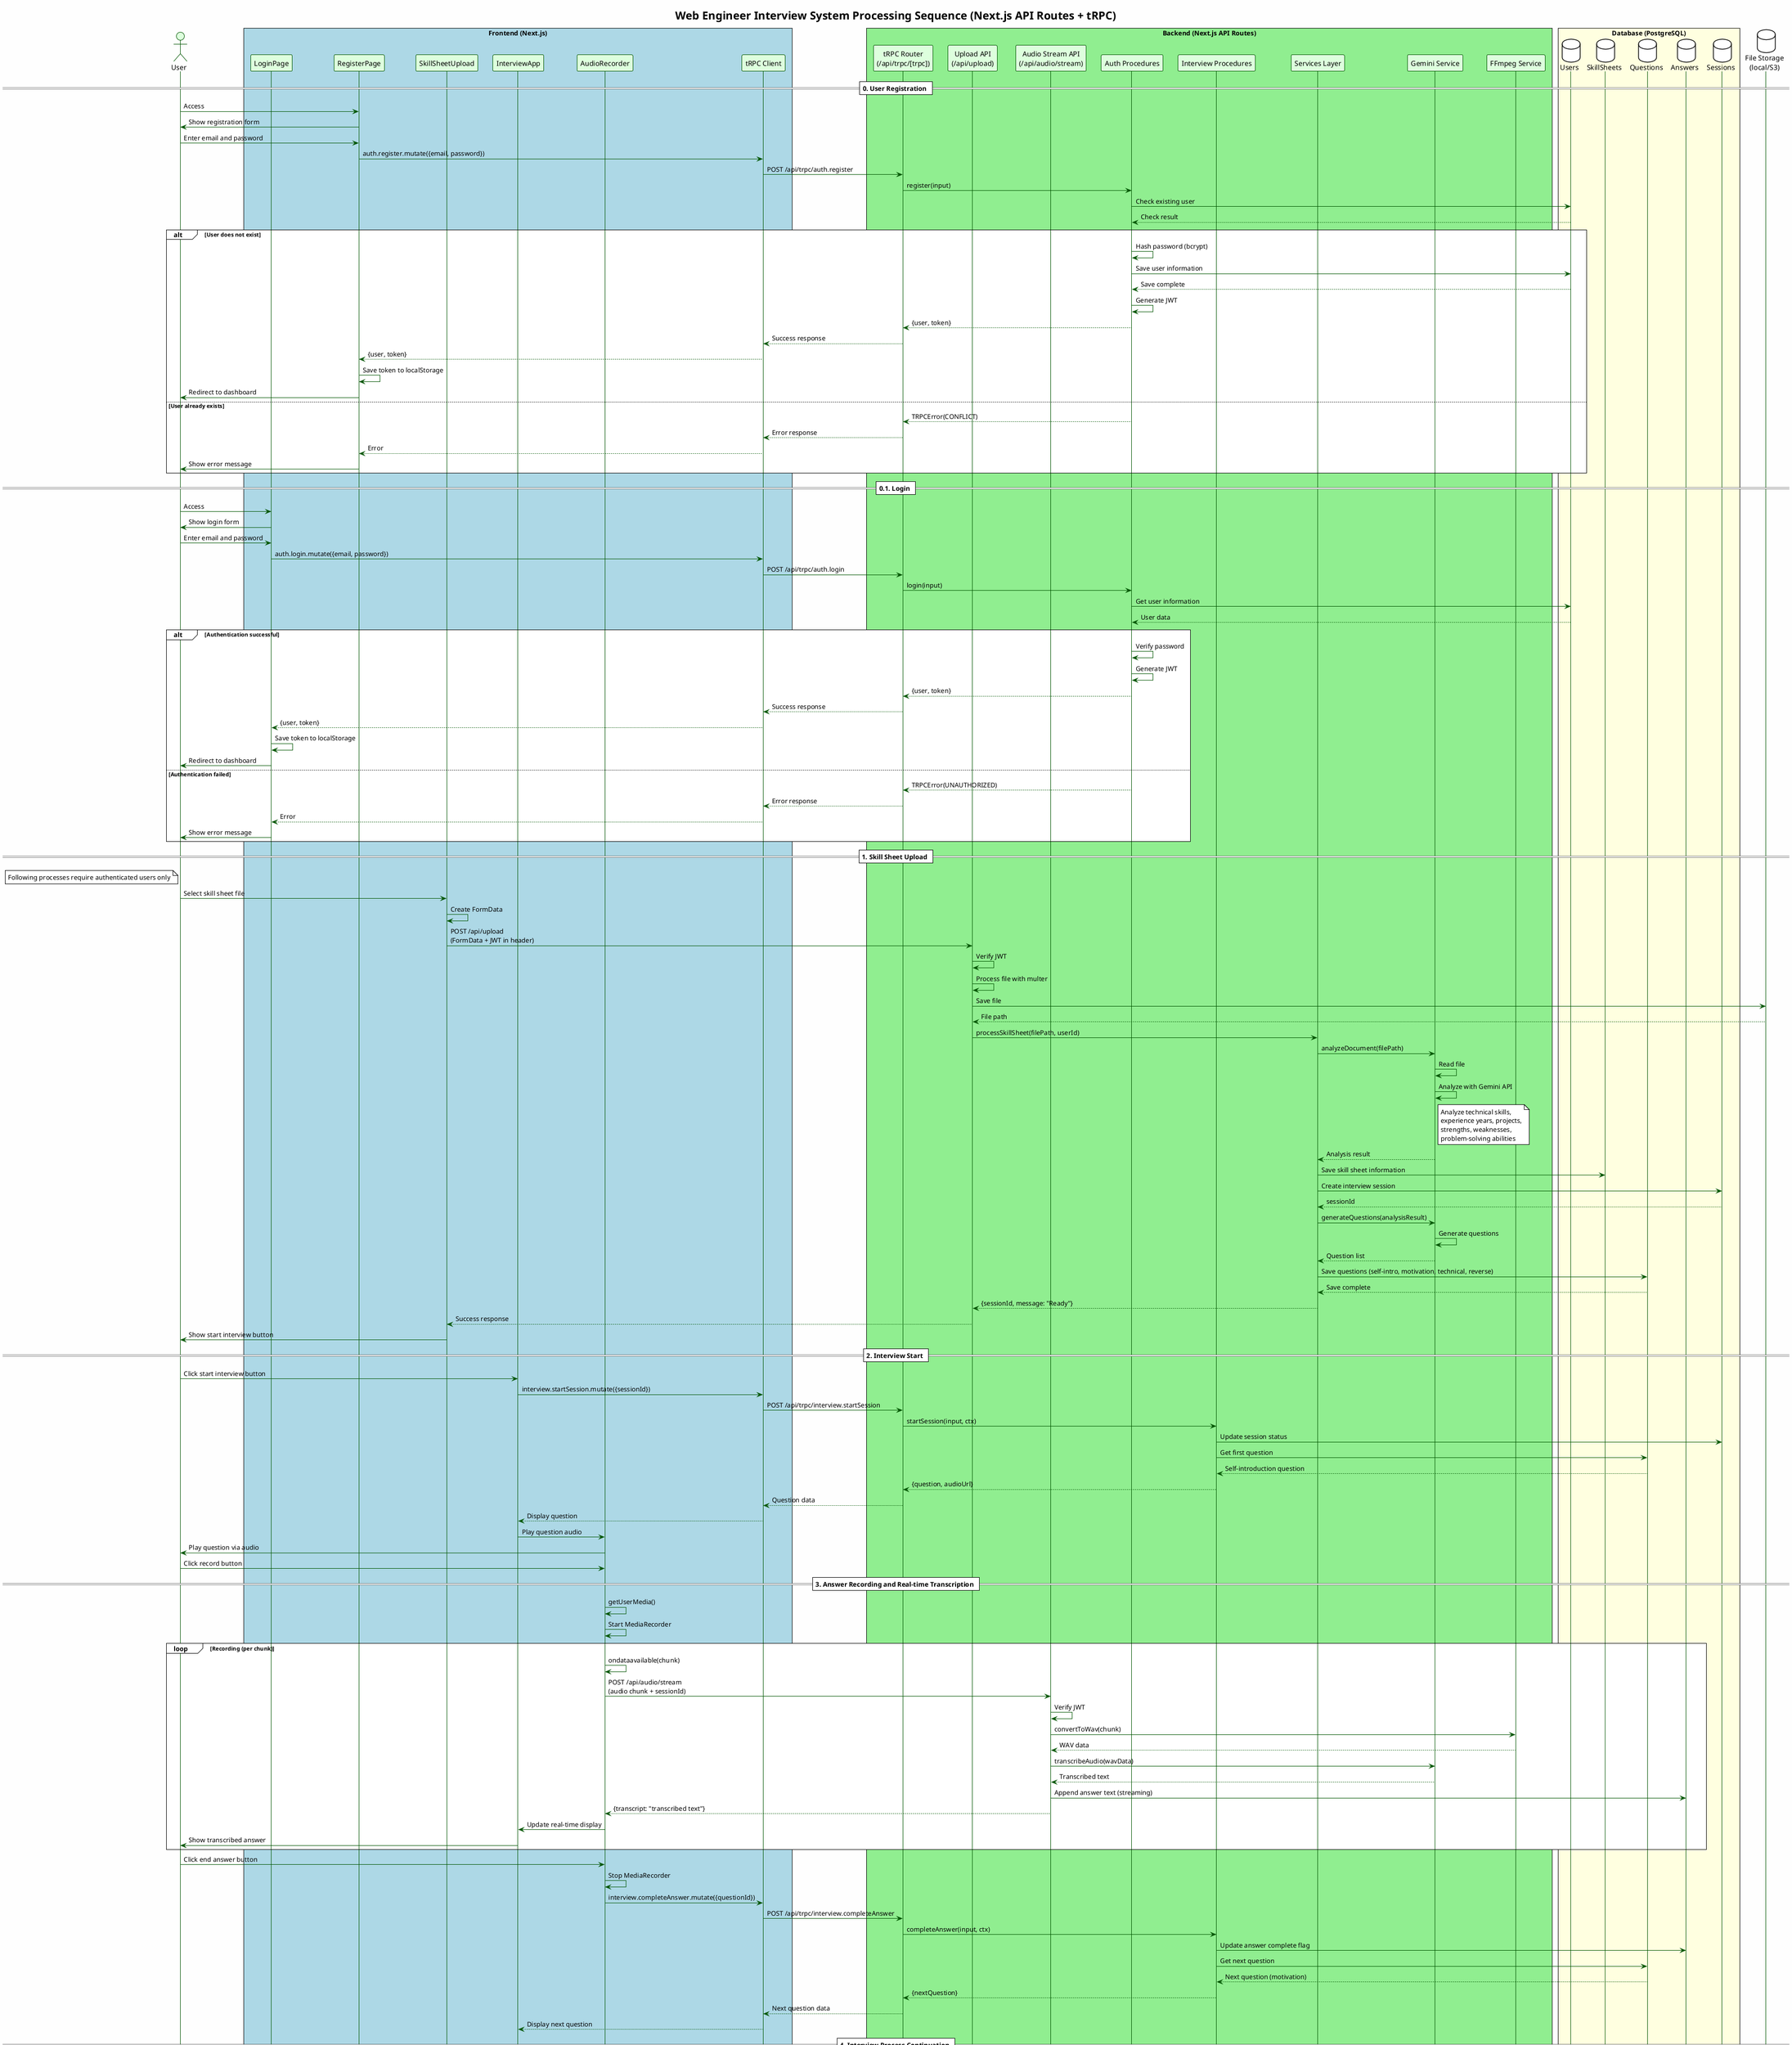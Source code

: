 @startuml web_engineer_interview_system_APIRoutes_tRPC
!theme plain
skinparam backgroundColor #FEFEFE
skinparam sequence {
    ArrowColor #005500
    ActorBorderColor #005500
    LifeLineBorderColor #005500
    ParticipantBorderColor #005500
    ParticipantBackgroundColor #DDFFDD
    ActorBackgroundColor #DDFFDD
}

title Web Engineer Interview System Processing Sequence (Next.js API Routes + tRPC)

actor "User" as User
box "Frontend (Next.js)" #LightBlue
    participant "LoginPage" as LoginPage
    participant "RegisterPage" as RegisterPage
    participant "SkillSheetUpload" as UploadComponent
    participant "InterviewApp" as InterviewApp
    participant "AudioRecorder" as AudioRecorder
    participant "tRPC Client" as tRPCClient
end box

box "Backend (Next.js API Routes)" #LightGreen
    participant "tRPC Router\n(/api/trpc/[trpc])" as tRPCRouter
    participant "Upload API\n(/api/upload)" as UploadAPI
    participant "Audio Stream API\n(/api/audio/stream)" as AudioAPI
    participant "Auth Procedures" as AuthProc
    participant "Interview Procedures" as InterviewProc
    participant "Services Layer" as Services
    participant "Gemini Service" as GeminiService
    participant "FFmpeg Service" as FFmpegService
end box

box "Database (PostgreSQL)" #LightYellow
    database "Users" as UserDB
    database "SkillSheets" as SkillDB
    database "Questions" as QuestionDB
    database "Answers" as AnswerDB
    database "Sessions" as SessionDB
end box

database "File Storage\n(local/S3)" as FileStorage

== 0. User Registration ==
User -> RegisterPage: Access
RegisterPage -> User: Show registration form
User -> RegisterPage: Enter email and password
RegisterPage -> tRPCClient: auth.register.mutate({email, password})
tRPCClient -> tRPCRouter: POST /api/trpc/auth.register
tRPCRouter -> AuthProc: register(input)
AuthProc -> UserDB: Check existing user
UserDB --> AuthProc: Check result

alt User does not exist
    AuthProc -> AuthProc: Hash password (bcrypt)
    AuthProc -> UserDB: Save user information
    UserDB --> AuthProc: Save complete
    AuthProc -> AuthProc: Generate JWT
    AuthProc --> tRPCRouter: {user, token}
    tRPCRouter --> tRPCClient: Success response
    tRPCClient --> RegisterPage: {user, token}
    RegisterPage -> RegisterPage: Save token to localStorage
    RegisterPage -> User: Redirect to dashboard
else User already exists
    AuthProc --> tRPCRouter: TRPCError(CONFLICT)
    tRPCRouter --> tRPCClient: Error response
    tRPCClient --> RegisterPage: Error
    RegisterPage -> User: Show error message
end

== 0.1. Login ==
User -> LoginPage: Access
LoginPage -> User: Show login form
User -> LoginPage: Enter email and password
LoginPage -> tRPCClient: auth.login.mutate({email, password})
tRPCClient -> tRPCRouter: POST /api/trpc/auth.login
tRPCRouter -> AuthProc: login(input)
AuthProc -> UserDB: Get user information
UserDB --> AuthProc: User data

alt Authentication successful
    AuthProc -> AuthProc: Verify password
    AuthProc -> AuthProc: Generate JWT
    AuthProc --> tRPCRouter: {user, token}
    tRPCRouter --> tRPCClient: Success response
    tRPCClient --> LoginPage: {user, token}
    LoginPage -> LoginPage: Save token to localStorage
    LoginPage -> User: Redirect to dashboard
else Authentication failed
    AuthProc --> tRPCRouter: TRPCError(UNAUTHORIZED)
    tRPCRouter --> tRPCClient: Error response
    tRPCClient --> LoginPage: Error
    LoginPage -> User: Show error message
end

== 1. Skill Sheet Upload ==
note left of User: Following processes require authenticated users only
User -> UploadComponent: Select skill sheet file
UploadComponent -> UploadComponent: Create FormData
UploadComponent -> UploadAPI: POST /api/upload\n(FormData + JWT in header)
UploadAPI -> UploadAPI: Verify JWT
UploadAPI -> UploadAPI: Process file with multer
UploadAPI -> FileStorage: Save file
FileStorage --> UploadAPI: File path

UploadAPI -> Services: processSkillSheet(filePath, userId)
Services -> GeminiService: analyzeDocument(filePath)
GeminiService -> GeminiService: Read file
GeminiService -> GeminiService: Analyze with Gemini API
note right of GeminiService: Analyze technical skills,\nexperience years, projects,\nstrengths, weaknesses,\nproblem-solving abilities
GeminiService --> Services: Analysis result

Services -> SkillDB: Save skill sheet information
Services -> SessionDB: Create interview session
SessionDB --> Services: sessionId

Services -> GeminiService: generateQuestions(analysisResult)
GeminiService -> GeminiService: Generate questions
GeminiService --> Services: Question list

Services -> QuestionDB: Save questions (self-intro, motivation, technical, reverse)
QuestionDB --> Services: Save complete

Services --> UploadAPI: {sessionId, message: "Ready"}
UploadAPI --> UploadComponent: Success response
UploadComponent -> User: Show start interview button

== 2. Interview Start ==
User -> InterviewApp: Click start interview button
InterviewApp -> tRPCClient: interview.startSession.mutate({sessionId})
tRPCClient -> tRPCRouter: POST /api/trpc/interview.startSession
tRPCRouter -> InterviewProc: startSession(input, ctx)
InterviewProc -> SessionDB: Update session status
InterviewProc -> QuestionDB: Get first question
QuestionDB --> InterviewProc: Self-introduction question
InterviewProc --> tRPCRouter: {question, audioUrl}
tRPCRouter --> tRPCClient: Question data
tRPCClient --> InterviewApp: Display question

InterviewApp -> AudioRecorder: Play question audio
AudioRecorder -> User: Play question via audio
User -> AudioRecorder: Click record button

== 3. Answer Recording and Real-time Transcription ==
AudioRecorder -> AudioRecorder: getUserMedia()
AudioRecorder -> AudioRecorder: Start MediaRecorder

loop Recording (per chunk)
    AudioRecorder -> AudioRecorder: ondataavailable(chunk)
    AudioRecorder -> AudioAPI: POST /api/audio/stream\n(audio chunk + sessionId)
    AudioAPI -> AudioAPI: Verify JWT
    AudioAPI -> FFmpegService: convertToWav(chunk)
    FFmpegService --> AudioAPI: WAV data
    
    AudioAPI -> GeminiService: transcribeAudio(wavData)
    GeminiService --> AudioAPI: Transcribed text
    
    AudioAPI -> AnswerDB: Append answer text (streaming)
    AudioAPI --> AudioRecorder: {transcript: "transcribed text"}
    AudioRecorder -> InterviewApp: Update real-time display
    InterviewApp -> User: Show transcribed answer
end

User -> AudioRecorder: Click end answer button
AudioRecorder -> AudioRecorder: Stop MediaRecorder
AudioRecorder -> tRPCClient: interview.completeAnswer.mutate({questionId})
tRPCClient -> tRPCRouter: POST /api/trpc/interview.completeAnswer
tRPCRouter -> InterviewProc: completeAnswer(input, ctx)
InterviewProc -> AnswerDB: Update answer complete flag
InterviewProc -> QuestionDB: Get next question
QuestionDB --> InterviewProc: Next question (motivation)
InterviewProc --> tRPCRouter: {nextQuestion}
tRPCRouter --> tRPCClient: Next question data
tRPCClient --> InterviewApp: Display next question

== 4. Interview Process Continuation ==
note right of InterviewApp: Process motivation,\ntechnical questions,\nreverse questions (max 3)\nwith same flow

== 5. Interview Completion ==
InterviewApp -> tRPCClient: interview.completeSession.mutate({sessionId})
tRPCClient -> tRPCRouter: POST /api/trpc/interview.completeSession
tRPCRouter -> InterviewProc: completeSession(input, ctx)
InterviewProc -> SessionDB: Update session to complete status
InterviewProc -> Services: generateFeedback(sessionId)
Services -> GeminiService: analyzeFeedback(answers)
GeminiService --> Services: Feedback
Services -> SessionDB: Save feedback
Services --> InterviewProc: Completion data
InterviewProc --> tRPCRouter: {feedback, score}
tRPCRouter --> tRPCClient: Interview result
tRPCClient --> InterviewApp: Display result
InterviewApp -> User: Show interview result and feedback

== Error Handling ==
alt JWT authentication error
    tRPCRouter --> tRPCClient: TRPCError(UNAUTHORIZED)
    tRPCClient -> LoginPage: Redirect
else File upload error
    UploadAPI --> UploadComponent: HTTP 400/500
    UploadComponent -> User: Show error
else Audio conversion error
    GeminiService --> AudioAPI: Error
    AudioAPI --> AudioRecorder: Error response
    AudioRecorder -> User: Show recording error
end

== Technical Architecture Features ==
note over tRPCRouter, InterviewProc
tRPC Role:
- Normal CRUD operations
- Authentication/Authorization
- Session management
- Type-safe API communication
end note

note over UploadAPI, AudioAPI
API Routes Role:
- File upload processing
- Audio streaming processing
- Binary data handling
- Real-time communication
end note

@enduml
